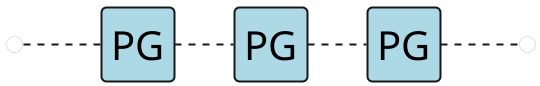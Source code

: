 @startuml

skinparam ComponentStyle rectangle
hide stereotype
left to right direction
scale 1/1

skinparam Component {
    FontSize 40
    FontColor black
    RoundCorner 10
    BorderThickness 2
    BackgroundColor transparent
    BorderThickness<<text>> 0
    BackgroundColor<<text>> transparent
    FontColor<<box>> transparent
}


skinparam Interface {
    FontSize 0
    FontColor black
    RoundCorner 10
    BorderThickness 0
    BackgroundColor transparent
    BorderThickness<<text>> 0
    BackgroundColor<<text>> transparent
    FontColor<<box>> transparent
}

skinparam ArrowThickness 2
' components:
interface "o" as head
component "PG" as c0 #LightBlue
component "PG" as c1 #LightBlue
component "PG" as c2 #LightBlue
interface "o" as tail
' layout:
head-down.c0
c0-down.c1
c1-down.c2
c2-down.tail

@enduml
